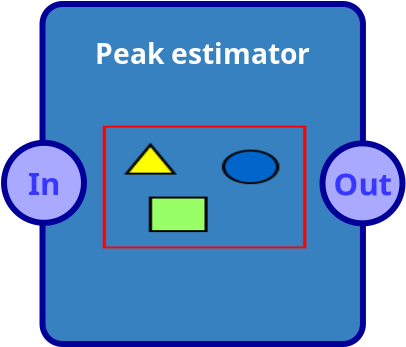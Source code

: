 <?xml version="1.0" encoding="UTF-8"?>
<dia:diagram xmlns:dia="http://www.lysator.liu.se/~alla/dia/">
  <dia:layer name="objects" visible="true" active="true">
    <dia:group>
      <dia:object type="Standard - Box" version="0" id="O0">
        <dia:attribute name="obj_pos">
          <dia:point val="6.07,-40.933"/>
        </dia:attribute>
        <dia:attribute name="obj_bb">
          <dia:rectangle val="5.92,-41.083;22.24,-23.783"/>
        </dia:attribute>
        <dia:attribute name="elem_corner">
          <dia:point val="6.07,-40.933"/>
        </dia:attribute>
        <dia:attribute name="elem_width">
          <dia:real val="16.02"/>
        </dia:attribute>
        <dia:attribute name="elem_height">
          <dia:real val="17"/>
        </dia:attribute>
        <dia:attribute name="border_width">
          <dia:real val="0.3"/>
        </dia:attribute>
        <dia:attribute name="border_color">
          <dia:color val="#000099"/>
        </dia:attribute>
        <dia:attribute name="inner_color">
          <dia:color val="#3781c0"/>
        </dia:attribute>
        <dia:attribute name="show_background">
          <dia:boolean val="true"/>
        </dia:attribute>
        <dia:attribute name="corner_radius">
          <dia:real val="1"/>
        </dia:attribute>
      </dia:object>
      <dia:object type="Standard - Text" version="1" id="O1">
        <dia:attribute name="obj_pos">
          <dia:point val="14.07,-37.933"/>
        </dia:attribute>
        <dia:attribute name="obj_bb">
          <dia:rectangle val="8.024,-39.243;20.116,-37.598"/>
        </dia:attribute>
        <dia:attribute name="text">
          <dia:composite type="text">
            <dia:attribute name="string">
              <dia:string>#Peak estimator#</dia:string>
            </dia:attribute>
            <dia:attribute name="font">
              <dia:font family="sans" style="80" name="Helvetica-Bold"/>
            </dia:attribute>
            <dia:attribute name="height">
              <dia:real val="1.764"/>
            </dia:attribute>
            <dia:attribute name="pos">
              <dia:point val="14.07,-37.933"/>
            </dia:attribute>
            <dia:attribute name="color">
              <dia:color val="#ffffff"/>
            </dia:attribute>
            <dia:attribute name="alignment">
              <dia:enum val="1"/>
            </dia:attribute>
          </dia:composite>
        </dia:attribute>
        <dia:attribute name="valign">
          <dia:enum val="3"/>
        </dia:attribute>
      </dia:object>
      <dia:object type="Standard - Image" version="0" id="O2">
        <dia:attribute name="obj_pos">
          <dia:point val="9.082,-34.85"/>
        </dia:attribute>
        <dia:attribute name="obj_bb">
          <dia:rectangle val="9.032,-34.9;19.307,-28.663"/>
        </dia:attribute>
        <dia:attribute name="elem_corner">
          <dia:point val="9.082,-34.85"/>
        </dia:attribute>
        <dia:attribute name="elem_width">
          <dia:real val="10.175"/>
        </dia:attribute>
        <dia:attribute name="elem_height">
          <dia:real val="6.137"/>
        </dia:attribute>
        <dia:attribute name="draw_border">
          <dia:boolean val="false"/>
        </dia:attribute>
        <dia:attribute name="keep_aspect">
          <dia:boolean val="true"/>
        </dia:attribute>
        <dia:attribute name="file">
          <dia:string>#./peak-detect.png#</dia:string>
        </dia:attribute>
      </dia:object>
      <dia:object type="Standard - Ellipse" version="0" id="O3">
        <dia:attribute name="obj_pos">
          <dia:point val="4.144,-33.992"/>
        </dia:attribute>
        <dia:attribute name="obj_bb">
          <dia:rectangle val="3.994,-34.142;8.294,-29.842"/>
        </dia:attribute>
        <dia:attribute name="elem_corner">
          <dia:point val="4.144,-33.992"/>
        </dia:attribute>
        <dia:attribute name="elem_width">
          <dia:real val="4"/>
        </dia:attribute>
        <dia:attribute name="elem_height">
          <dia:real val="4"/>
        </dia:attribute>
        <dia:attribute name="border_width">
          <dia:real val="0.3"/>
        </dia:attribute>
        <dia:attribute name="border_color">
          <dia:color val="#000099"/>
        </dia:attribute>
        <dia:attribute name="inner_color">
          <dia:color val="#a9a9ff"/>
        </dia:attribute>
      </dia:object>
      <dia:object type="Standard - Text" version="1" id="O4">
        <dia:attribute name="obj_pos">
          <dia:point val="6.144,-31.992"/>
        </dia:attribute>
        <dia:attribute name="obj_bb">
          <dia:rectangle val="5.302,-32.897;6.985,-31.087"/>
        </dia:attribute>
        <dia:attribute name="text">
          <dia:composite type="text">
            <dia:attribute name="string">
              <dia:string>#In#</dia:string>
            </dia:attribute>
            <dia:attribute name="font">
              <dia:font family="sans" style="80" name="Helvetica-Bold"/>
            </dia:attribute>
            <dia:attribute name="height">
              <dia:real val="1.94"/>
            </dia:attribute>
            <dia:attribute name="pos">
              <dia:point val="6.144,-31.454"/>
            </dia:attribute>
            <dia:attribute name="color">
              <dia:color val="#3737ff"/>
            </dia:attribute>
            <dia:attribute name="alignment">
              <dia:enum val="1"/>
            </dia:attribute>
          </dia:composite>
        </dia:attribute>
        <dia:attribute name="valign">
          <dia:enum val="2"/>
        </dia:attribute>
        <dia:connections>
          <dia:connection handle="0" to="O3" connection="8"/>
        </dia:connections>
      </dia:object>
      <dia:object type="Standard - Ellipse" version="0" id="O5">
        <dia:attribute name="obj_pos">
          <dia:point val="20.069,-33.965"/>
        </dia:attribute>
        <dia:attribute name="obj_bb">
          <dia:rectangle val="19.919,-34.115;24.219,-29.815"/>
        </dia:attribute>
        <dia:attribute name="elem_corner">
          <dia:point val="20.069,-33.965"/>
        </dia:attribute>
        <dia:attribute name="elem_width">
          <dia:real val="4"/>
        </dia:attribute>
        <dia:attribute name="elem_height">
          <dia:real val="4"/>
        </dia:attribute>
        <dia:attribute name="border_width">
          <dia:real val="0.3"/>
        </dia:attribute>
        <dia:attribute name="border_color">
          <dia:color val="#000099"/>
        </dia:attribute>
        <dia:attribute name="inner_color">
          <dia:color val="#a9a9ff"/>
        </dia:attribute>
      </dia:object>
      <dia:object type="Standard - Text" version="1" id="O6">
        <dia:attribute name="obj_pos">
          <dia:point val="22.069,-31.965"/>
        </dia:attribute>
        <dia:attribute name="obj_bb">
          <dia:rectangle val="20.485,-32.87;23.653,-31.06"/>
        </dia:attribute>
        <dia:attribute name="text">
          <dia:composite type="text">
            <dia:attribute name="string">
              <dia:string>#Out#</dia:string>
            </dia:attribute>
            <dia:attribute name="font">
              <dia:font family="sans" style="80" name="Helvetica-Bold"/>
            </dia:attribute>
            <dia:attribute name="height">
              <dia:real val="1.94"/>
            </dia:attribute>
            <dia:attribute name="pos">
              <dia:point val="22.069,-31.427"/>
            </dia:attribute>
            <dia:attribute name="color">
              <dia:color val="#3737ff"/>
            </dia:attribute>
            <dia:attribute name="alignment">
              <dia:enum val="1"/>
            </dia:attribute>
          </dia:composite>
        </dia:attribute>
        <dia:attribute name="valign">
          <dia:enum val="2"/>
        </dia:attribute>
        <dia:connections>
          <dia:connection handle="0" to="O5" connection="8"/>
        </dia:connections>
      </dia:object>
    </dia:group>
  </dia:layer>
</dia:diagram>
